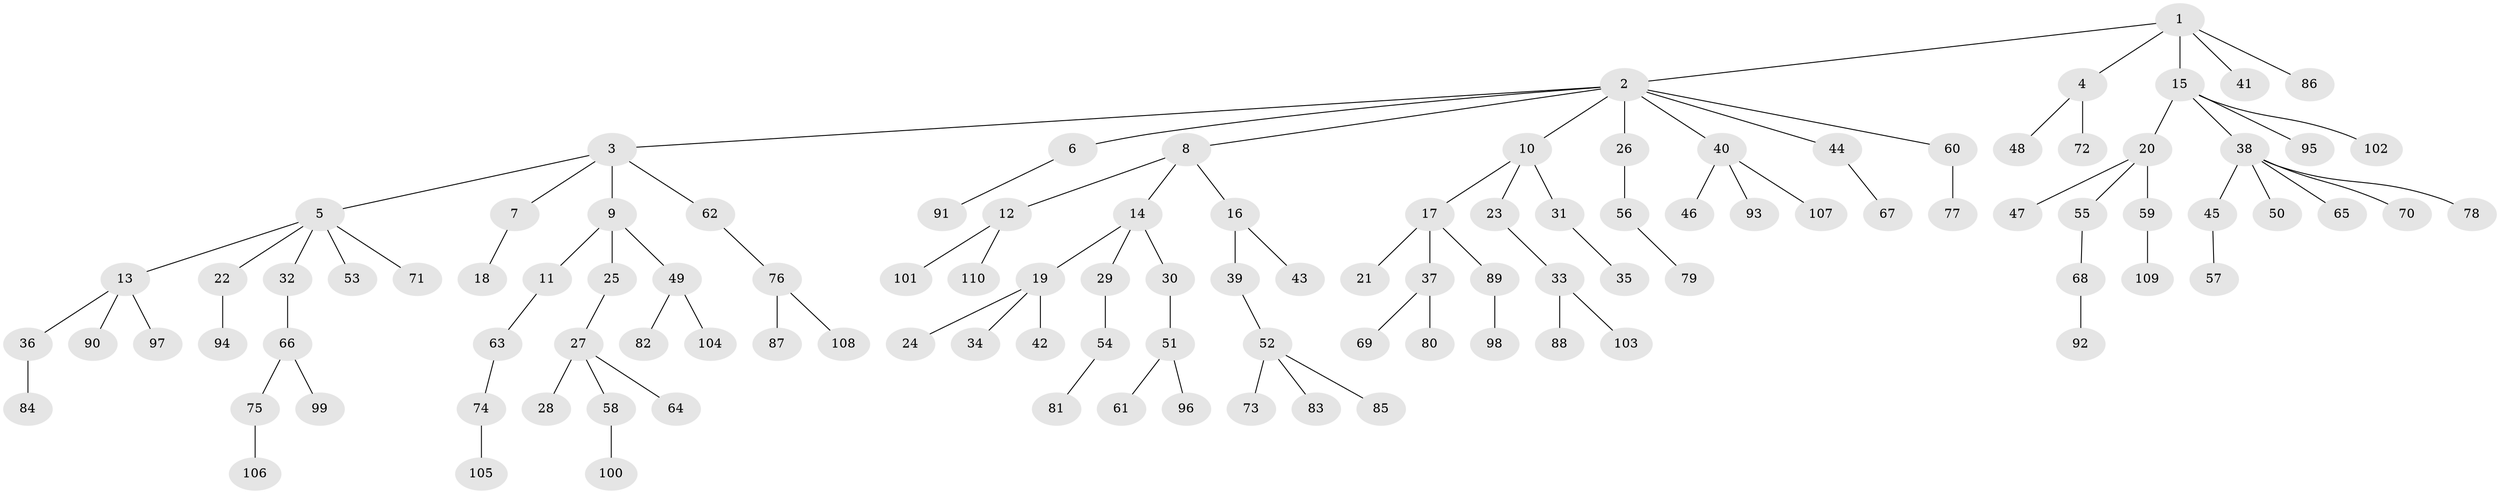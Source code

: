 // coarse degree distribution, {4: 0.08974358974358974, 9: 0.01282051282051282, 5: 0.038461538461538464, 2: 0.2948717948717949, 1: 0.48717948717948717, 3: 0.07692307692307693}
// Generated by graph-tools (version 1.1) at 2025/51/03/04/25 22:51:39]
// undirected, 110 vertices, 109 edges
graph export_dot {
  node [color=gray90,style=filled];
  1;
  2;
  3;
  4;
  5;
  6;
  7;
  8;
  9;
  10;
  11;
  12;
  13;
  14;
  15;
  16;
  17;
  18;
  19;
  20;
  21;
  22;
  23;
  24;
  25;
  26;
  27;
  28;
  29;
  30;
  31;
  32;
  33;
  34;
  35;
  36;
  37;
  38;
  39;
  40;
  41;
  42;
  43;
  44;
  45;
  46;
  47;
  48;
  49;
  50;
  51;
  52;
  53;
  54;
  55;
  56;
  57;
  58;
  59;
  60;
  61;
  62;
  63;
  64;
  65;
  66;
  67;
  68;
  69;
  70;
  71;
  72;
  73;
  74;
  75;
  76;
  77;
  78;
  79;
  80;
  81;
  82;
  83;
  84;
  85;
  86;
  87;
  88;
  89;
  90;
  91;
  92;
  93;
  94;
  95;
  96;
  97;
  98;
  99;
  100;
  101;
  102;
  103;
  104;
  105;
  106;
  107;
  108;
  109;
  110;
  1 -- 2;
  1 -- 4;
  1 -- 15;
  1 -- 41;
  1 -- 86;
  2 -- 3;
  2 -- 6;
  2 -- 8;
  2 -- 10;
  2 -- 26;
  2 -- 40;
  2 -- 44;
  2 -- 60;
  3 -- 5;
  3 -- 7;
  3 -- 9;
  3 -- 62;
  4 -- 48;
  4 -- 72;
  5 -- 13;
  5 -- 22;
  5 -- 32;
  5 -- 53;
  5 -- 71;
  6 -- 91;
  7 -- 18;
  8 -- 12;
  8 -- 14;
  8 -- 16;
  9 -- 11;
  9 -- 25;
  9 -- 49;
  10 -- 17;
  10 -- 23;
  10 -- 31;
  11 -- 63;
  12 -- 101;
  12 -- 110;
  13 -- 36;
  13 -- 90;
  13 -- 97;
  14 -- 19;
  14 -- 29;
  14 -- 30;
  15 -- 20;
  15 -- 38;
  15 -- 95;
  15 -- 102;
  16 -- 39;
  16 -- 43;
  17 -- 21;
  17 -- 37;
  17 -- 89;
  19 -- 24;
  19 -- 34;
  19 -- 42;
  20 -- 47;
  20 -- 55;
  20 -- 59;
  22 -- 94;
  23 -- 33;
  25 -- 27;
  26 -- 56;
  27 -- 28;
  27 -- 58;
  27 -- 64;
  29 -- 54;
  30 -- 51;
  31 -- 35;
  32 -- 66;
  33 -- 88;
  33 -- 103;
  36 -- 84;
  37 -- 69;
  37 -- 80;
  38 -- 45;
  38 -- 50;
  38 -- 65;
  38 -- 70;
  38 -- 78;
  39 -- 52;
  40 -- 46;
  40 -- 93;
  40 -- 107;
  44 -- 67;
  45 -- 57;
  49 -- 82;
  49 -- 104;
  51 -- 61;
  51 -- 96;
  52 -- 73;
  52 -- 83;
  52 -- 85;
  54 -- 81;
  55 -- 68;
  56 -- 79;
  58 -- 100;
  59 -- 109;
  60 -- 77;
  62 -- 76;
  63 -- 74;
  66 -- 75;
  66 -- 99;
  68 -- 92;
  74 -- 105;
  75 -- 106;
  76 -- 87;
  76 -- 108;
  89 -- 98;
}
